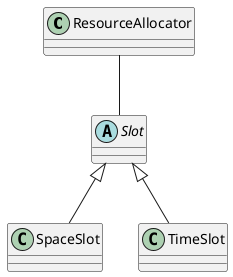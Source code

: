 @startuml
'https://plantuml.com/class-diagram

class ResourceAllocator
abstract class Slot
class SpaceSlot extends Slot
class TimeSlot extends Slot

ResourceAllocator -- Slot

@enduml